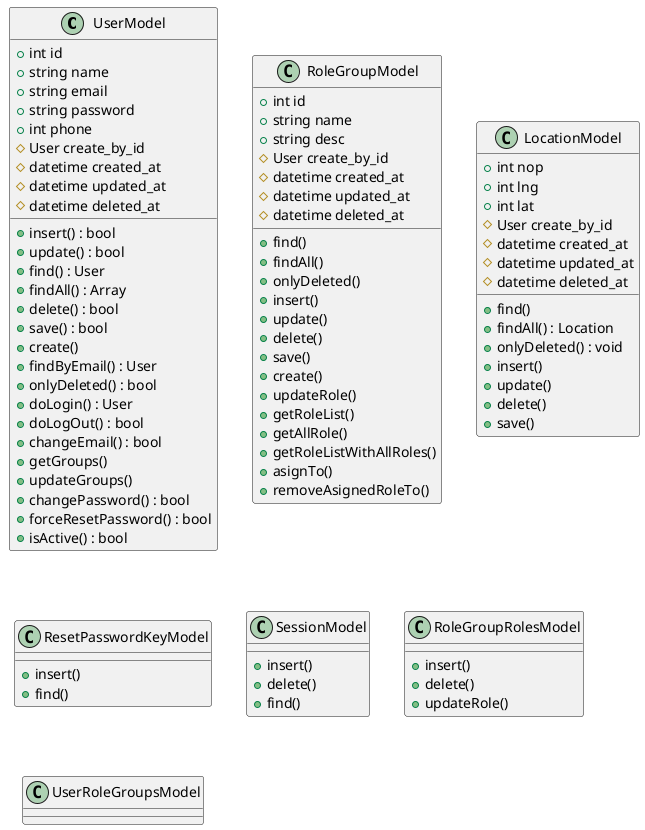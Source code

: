 @startuml

class UserModel {
    + int id
    + string name
    + string email
    + string password
    + int phone
    # User create_by_id
    # datetime created_at
    # datetime updated_at
    # datetime deleted_at
    + insert() : bool
    + update() : bool
    + find() : User
    + findAll() : Array
    + delete() : bool
    + save() : bool
    + create()
    + findByEmail() : User
    + onlyDeleted() : bool
    + doLogin() : User
    + doLogOut() : bool
    + changeEmail() : bool
    + getGroups()
    + updateGroups()
    + changePassword() : bool
    + forceResetPassword() : bool
    + isActive() : bool
}

class RoleGroupModel {
    + int id
    + string name
    + string desc
    # User create_by_id
    # datetime created_at
    # datetime updated_at
    # datetime deleted_at
    + find()
    + findAll()
    + onlyDeleted()
    + insert()
    + update()
    + delete()
    + save()
    + create()
    + updateRole()
    + getRoleList()
    + getAllRole()
    + getRoleListWithAllRoles()
    + asignTo()
    + removeAsignedRoleTo()
}

class LocationModel {
    + int nop
    + int lng
    + int lat
    # User create_by_id
    # datetime created_at
    # datetime updated_at
    # datetime deleted_at
    + find()
    + findAll() : Location
    + onlyDeleted() : void
    + insert()
    + update()
    + delete()
    + save()
}

class ResetPasswordKeyModel {
    + insert()
    + find()
}

class SessionModel {
    + insert()
    + delete()
    + find()
}

class RoleGroupRolesModel {
    + insert()
    + delete()
    + updateRole()
}

class UserRoleGroupsModel{

}


@enduml